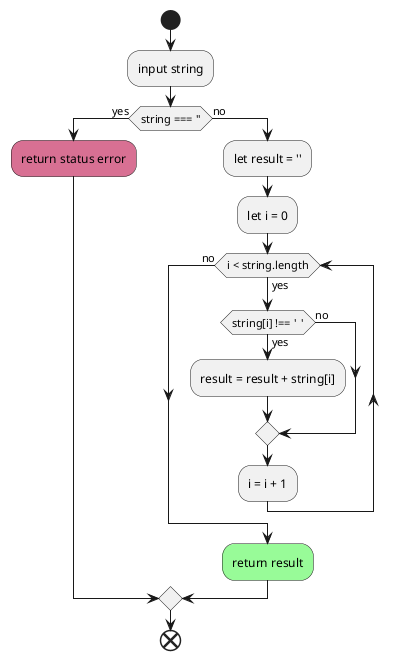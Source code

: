 @startuml removeSpace
start
    :input string;
    if(string === '') then (yes)
        #PaleVioletRed:return status error;
    else (no)
        :let result = '';
        :let i = 0;
        while(i < string.length) is (yes)
            if(string[i] !== '\t') then (yes)
                :result = result + string[i];
            else (no)
            endif
            :i = i + 1;
        endwhile (no)
        #PaleGreen:return result;
    endif
end
@enduml